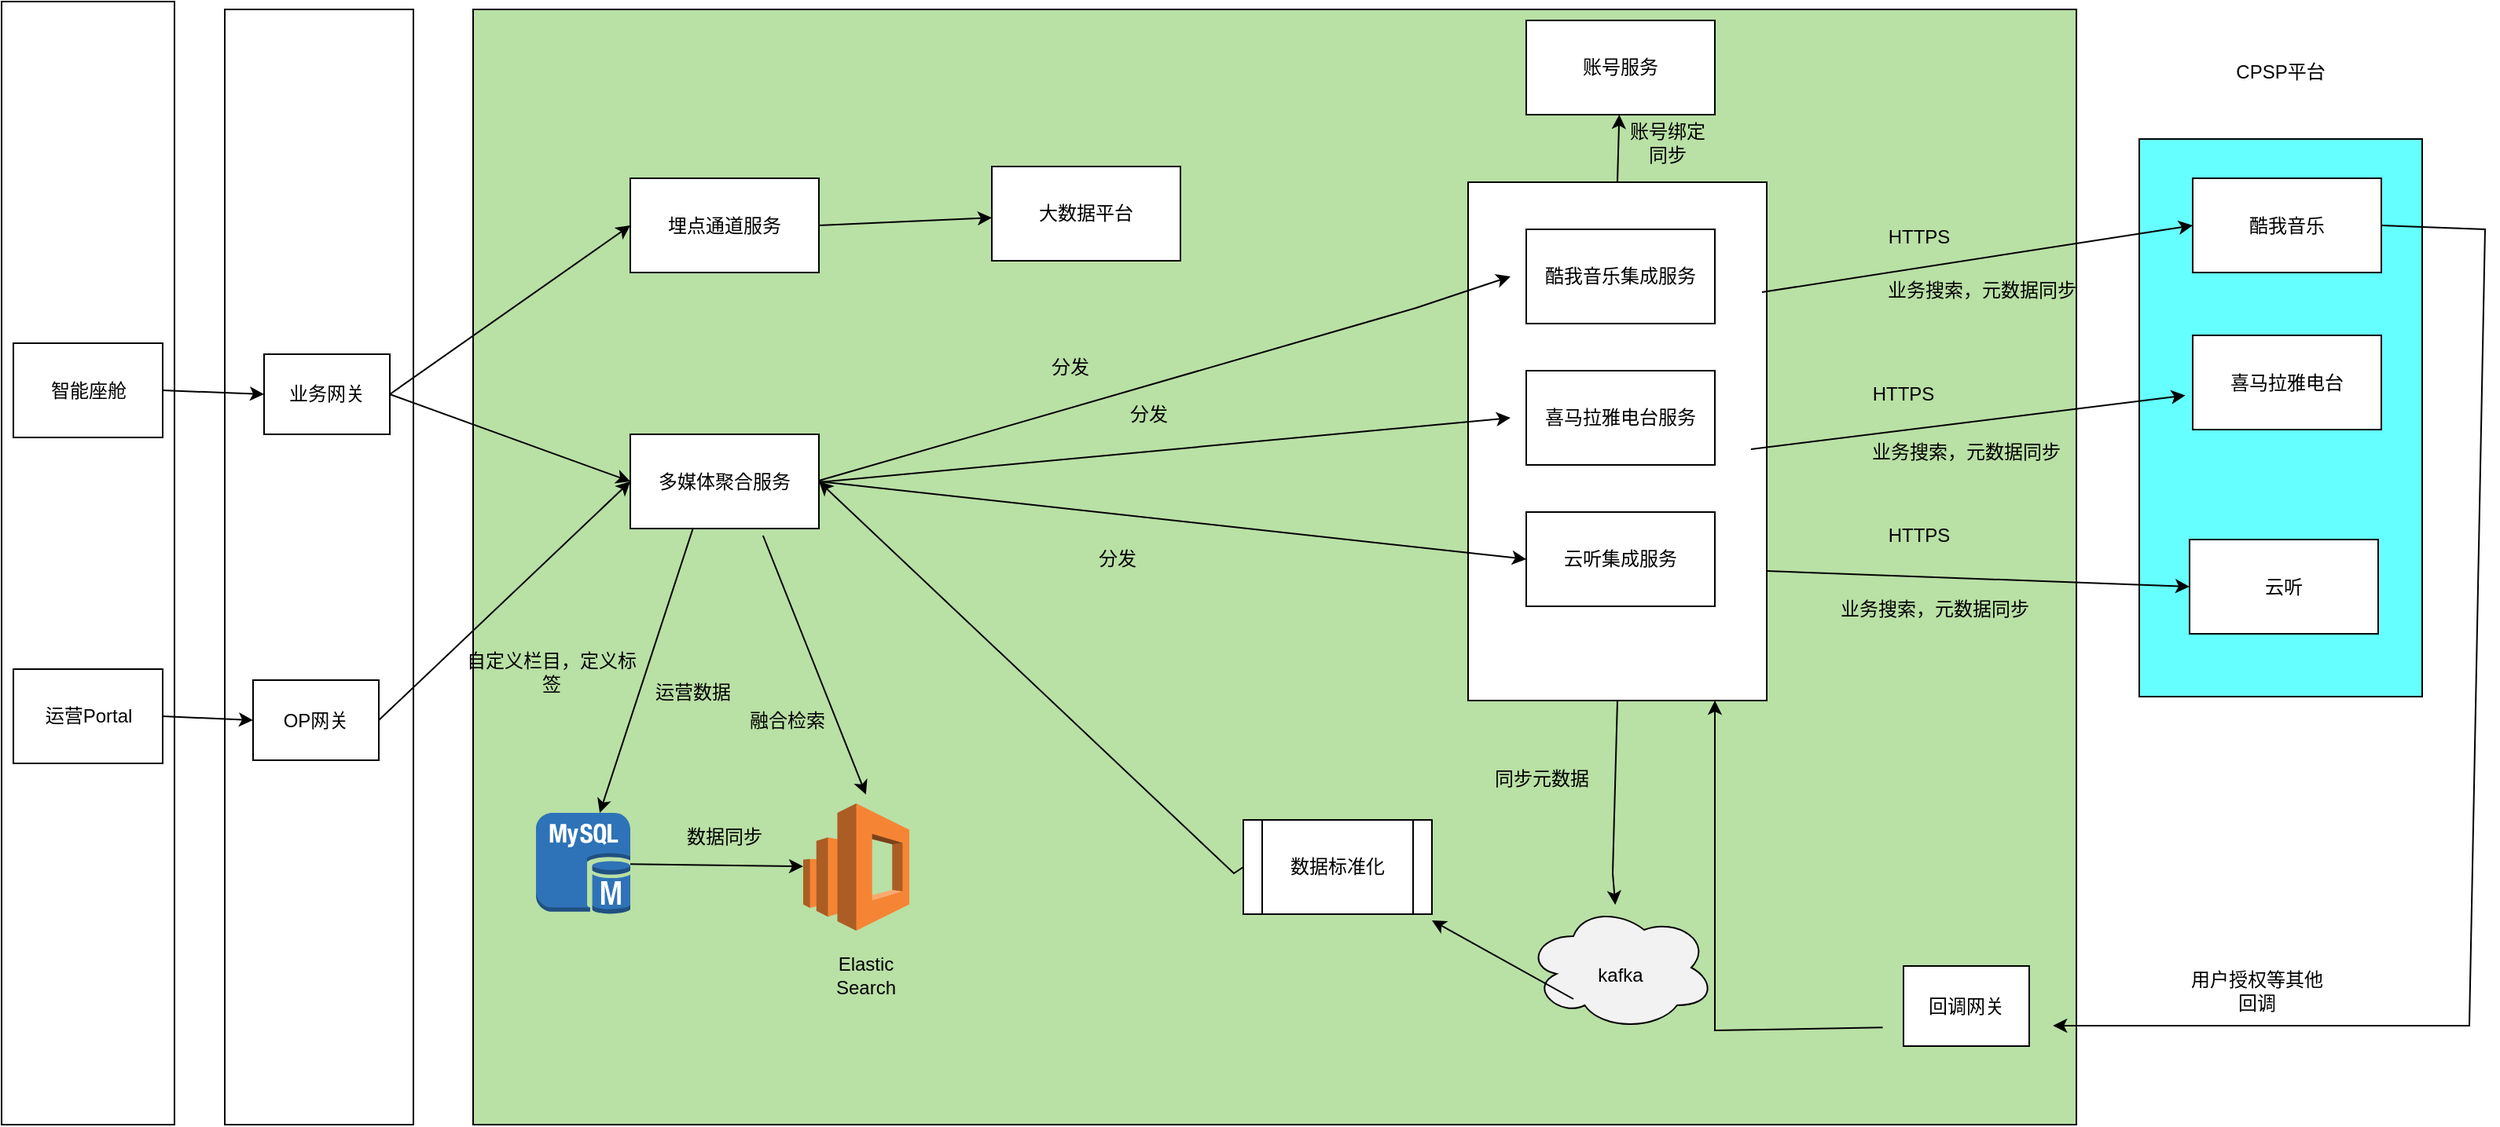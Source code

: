 <mxfile version="16.6.4" type="github"><diagram id="1-lpUVrziz9LWtipDUoS" name="Page-1"><mxGraphModel dx="2277" dy="607" grid="1" gridSize="10" guides="1" tooltips="1" connect="1" arrows="1" fold="1" page="1" pageScale="1" pageWidth="827" pageHeight="1169" math="0" shadow="0"><root><mxCell id="0"/><mxCell id="1" parent="0"/><mxCell id="MXucs27VVyxfBu9uyTxn-58" value="" style="rounded=0;whiteSpace=wrap;html=1;fillColor=#B9E0A5;" parent="1" vertex="1"><mxGeometry x="-360" y="190" width="1020" height="710" as="geometry"/></mxCell><mxCell id="MXucs27VVyxfBu9uyTxn-61" value="" style="ellipse;shape=cloud;whiteSpace=wrap;html=1;fillColor=#F2F2F2;" parent="1" vertex="1"><mxGeometry x="310" y="760" width="120" height="80" as="geometry"/></mxCell><mxCell id="MXucs27VVyxfBu9uyTxn-52" value="" style="rounded=0;whiteSpace=wrap;html=1;fillColor=#66FFFF;" parent="1" vertex="1"><mxGeometry x="700" y="272.5" width="180" height="355" as="geometry"/></mxCell><mxCell id="MXucs27VVyxfBu9uyTxn-27" value="" style="rounded=0;whiteSpace=wrap;html=1;" parent="1" vertex="1"><mxGeometry x="273" y="300" width="190" height="330" as="geometry"/></mxCell><mxCell id="MXucs27VVyxfBu9uyTxn-1" value="酷我音乐" style="rounded=0;whiteSpace=wrap;html=1;" parent="1" vertex="1"><mxGeometry x="734" y="297.5" width="120" height="60" as="geometry"/></mxCell><mxCell id="MXucs27VVyxfBu9uyTxn-2" value="喜马拉雅电台" style="rounded=0;whiteSpace=wrap;html=1;" parent="1" vertex="1"><mxGeometry x="734" y="397.5" width="120" height="60" as="geometry"/></mxCell><mxCell id="MXucs27VVyxfBu9uyTxn-3" value="云听" style="rounded=0;whiteSpace=wrap;html=1;" parent="1" vertex="1"><mxGeometry x="732" y="527.5" width="120" height="60" as="geometry"/></mxCell><mxCell id="MXucs27VVyxfBu9uyTxn-4" value="酷我音乐集成服务" style="rounded=0;whiteSpace=wrap;html=1;" parent="1" vertex="1"><mxGeometry x="310" y="330" width="120" height="60" as="geometry"/></mxCell><mxCell id="MXucs27VVyxfBu9uyTxn-5" value="喜马拉雅电台服务" style="rounded=0;whiteSpace=wrap;html=1;" parent="1" vertex="1"><mxGeometry x="310" y="420" width="120" height="60" as="geometry"/></mxCell><mxCell id="MXucs27VVyxfBu9uyTxn-6" value="云听集成服务" style="rounded=0;whiteSpace=wrap;html=1;" parent="1" vertex="1"><mxGeometry x="310" y="510" width="120" height="60" as="geometry"/></mxCell><mxCell id="MXucs27VVyxfBu9uyTxn-7" value="账号绑定同步" style="text;html=1;strokeColor=none;fillColor=none;align=center;verticalAlign=middle;whiteSpace=wrap;rounded=0;" parent="1" vertex="1"><mxGeometry x="370" y="260" width="60" height="30" as="geometry"/></mxCell><mxCell id="MXucs27VVyxfBu9uyTxn-8" value="多媒体聚合服务" style="rounded=0;whiteSpace=wrap;html=1;" parent="1" vertex="1"><mxGeometry x="-260" y="460.5" width="120" height="60" as="geometry"/></mxCell><mxCell id="MXucs27VVyxfBu9uyTxn-13" value="" style="endArrow=classic;html=1;rounded=0;" parent="1" edge="1"><mxGeometry width="50" height="50" relative="1" as="geometry"><mxPoint x="-140" y="490" as="sourcePoint"/><mxPoint x="300" y="360" as="targetPoint"/><Array as="points"><mxPoint x="240" y="380"/></Array></mxGeometry></mxCell><mxCell id="MXucs27VVyxfBu9uyTxn-14" value="" style="endArrow=classic;html=1;rounded=0;" parent="1" edge="1"><mxGeometry width="50" height="50" relative="1" as="geometry"><mxPoint x="-140" y="491" as="sourcePoint"/><mxPoint x="300" y="450" as="targetPoint"/></mxGeometry></mxCell><mxCell id="MXucs27VVyxfBu9uyTxn-21" value="自定义栏目，定义标签" style="text;html=1;strokeColor=none;fillColor=none;align=center;verticalAlign=middle;whiteSpace=wrap;rounded=0;" parent="1" vertex="1"><mxGeometry x="-370" y="607" width="120" height="10" as="geometry"/></mxCell><mxCell id="MXucs27VVyxfBu9uyTxn-22" value="数据标准化" style="shape=process;whiteSpace=wrap;html=1;backgroundOutline=1;" parent="1" vertex="1"><mxGeometry x="130" y="706" width="120" height="60" as="geometry"/></mxCell><mxCell id="MXucs27VVyxfBu9uyTxn-24" value="HTTPS" style="text;html=1;strokeColor=none;fillColor=none;align=center;verticalAlign=middle;whiteSpace=wrap;rounded=0;" parent="1" vertex="1"><mxGeometry x="530" y="320" width="60" height="30" as="geometry"/></mxCell><mxCell id="MXucs27VVyxfBu9uyTxn-25" value="HTTPS" style="text;html=1;strokeColor=none;fillColor=none;align=center;verticalAlign=middle;whiteSpace=wrap;rounded=0;" parent="1" vertex="1"><mxGeometry x="520" y="420" width="60" height="30" as="geometry"/></mxCell><mxCell id="MXucs27VVyxfBu9uyTxn-26" value="HTTPS" style="text;html=1;strokeColor=none;fillColor=none;align=center;verticalAlign=middle;whiteSpace=wrap;rounded=0;" parent="1" vertex="1"><mxGeometry x="530" y="510" width="60" height="30" as="geometry"/></mxCell><mxCell id="MXucs27VVyxfBu9uyTxn-32" value="" style="endArrow=classic;html=1;rounded=0;exitX=0.5;exitY=1;exitDx=0;exitDy=0;" parent="1" source="MXucs27VVyxfBu9uyTxn-27" target="MXucs27VVyxfBu9uyTxn-61" edge="1"><mxGeometry width="50" height="50" relative="1" as="geometry"><mxPoint x="370" y="810" as="sourcePoint"/><mxPoint x="420" y="760" as="targetPoint"/><Array as="points"><mxPoint x="365" y="740"/></Array></mxGeometry></mxCell><mxCell id="MXucs27VVyxfBu9uyTxn-33" value="kafka" style="text;html=1;strokeColor=none;fillColor=none;align=center;verticalAlign=middle;whiteSpace=wrap;rounded=0;" parent="1" vertex="1"><mxGeometry x="340" y="790" width="60" height="30" as="geometry"/></mxCell><mxCell id="MXucs27VVyxfBu9uyTxn-35" value="" style="endArrow=classic;html=1;rounded=0;entryX=0.245;entryY=0.704;entryDx=0;entryDy=0;entryPerimeter=0;" parent="1" target="MXucs27VVyxfBu9uyTxn-58" edge="1"><mxGeometry width="50" height="50" relative="1" as="geometry"><mxPoint x="-175.56" y="525" as="sourcePoint"/><mxPoint x="-300.004" y="630" as="targetPoint"/></mxGeometry></mxCell><mxCell id="MXucs27VVyxfBu9uyTxn-36" value="" style="endArrow=classic;html=1;rounded=0;" parent="1" source="VtvNqMEHdlJ7I6D5ilD2-7" target="VtvNqMEHdlJ7I6D5ilD2-12" edge="1"><mxGeometry width="50" height="50" relative="1" as="geometry"><mxPoint x="-243.72" y="661.8" as="sourcePoint"/><mxPoint x="-360" y="660" as="targetPoint"/></mxGeometry></mxCell><mxCell id="MXucs27VVyxfBu9uyTxn-37" value="数据同步" style="text;html=1;strokeColor=none;fillColor=none;align=center;verticalAlign=middle;whiteSpace=wrap;rounded=0;" parent="1" vertex="1"><mxGeometry x="-230" y="701.5" width="60" height="30" as="geometry"/></mxCell><mxCell id="MXucs27VVyxfBu9uyTxn-43" value="" style="endArrow=classic;html=1;rounded=0;entryX=0;entryY=0.5;entryDx=0;entryDy=0;" parent="1" target="MXucs27VVyxfBu9uyTxn-1" edge="1"><mxGeometry width="50" height="50" relative="1" as="geometry"><mxPoint x="460" y="370" as="sourcePoint"/><mxPoint x="510" y="320" as="targetPoint"/></mxGeometry></mxCell><mxCell id="MXucs27VVyxfBu9uyTxn-44" value="" style="endArrow=classic;html=1;rounded=0;entryX=-0.039;entryY=0.637;entryDx=0;entryDy=0;exitX=0.947;exitY=0.515;exitDx=0;exitDy=0;exitPerimeter=0;entryPerimeter=0;" parent="1" source="MXucs27VVyxfBu9uyTxn-27" target="MXucs27VVyxfBu9uyTxn-2" edge="1"><mxGeometry width="50" height="50" relative="1" as="geometry"><mxPoint x="470" y="380" as="sourcePoint"/><mxPoint x="680" y="340" as="targetPoint"/></mxGeometry></mxCell><mxCell id="MXucs27VVyxfBu9uyTxn-45" value="" style="endArrow=classic;html=1;rounded=0;entryX=0;entryY=0.5;entryDx=0;entryDy=0;exitX=1;exitY=0.75;exitDx=0;exitDy=0;" parent="1" source="MXucs27VVyxfBu9uyTxn-27" target="MXucs27VVyxfBu9uyTxn-3" edge="1"><mxGeometry width="50" height="50" relative="1" as="geometry"><mxPoint x="459.93" y="479.95" as="sourcePoint"/><mxPoint x="675.32" y="448.22" as="targetPoint"/></mxGeometry></mxCell><mxCell id="MXucs27VVyxfBu9uyTxn-46" value="" style="endArrow=classic;html=1;rounded=0;exitX=1;exitY=0.5;exitDx=0;exitDy=0;entryX=1.051;entryY=0.427;entryDx=0;entryDy=0;entryPerimeter=0;" parent="1" source="MXucs27VVyxfBu9uyTxn-1" edge="1"><mxGeometry width="50" height="50" relative="1" as="geometry"><mxPoint x="790" y="380" as="sourcePoint"/><mxPoint x="645.1" y="836.97" as="targetPoint"/><Array as="points"><mxPoint x="920" y="330"/><mxPoint x="910" y="837"/></Array></mxGeometry></mxCell><mxCell id="MXucs27VVyxfBu9uyTxn-47" value="账号服务" style="rounded=0;whiteSpace=wrap;html=1;" parent="1" vertex="1"><mxGeometry x="310" y="197" width="120" height="60" as="geometry"/></mxCell><mxCell id="MXucs27VVyxfBu9uyTxn-48" value="" style="endArrow=classic;html=1;rounded=0;exitX=0.5;exitY=0;exitDx=0;exitDy=0;" parent="1" source="MXucs27VVyxfBu9uyTxn-27" target="MXucs27VVyxfBu9uyTxn-47" edge="1"><mxGeometry width="50" height="50" relative="1" as="geometry"><mxPoint x="300" y="310" as="sourcePoint"/><mxPoint x="350" y="260" as="targetPoint"/></mxGeometry></mxCell><mxCell id="MXucs27VVyxfBu9uyTxn-49" value="" style="endArrow=classic;html=1;rounded=0;exitX=-0.032;exitY=0.438;exitDx=0;exitDy=0;exitPerimeter=0;" parent="1" edge="1"><mxGeometry width="50" height="50" relative="1" as="geometry"><mxPoint x="536.8" y="838.18" as="sourcePoint"/><mxPoint x="430" y="630" as="targetPoint"/><Array as="points"><mxPoint x="430" y="840"/></Array></mxGeometry></mxCell><mxCell id="MXucs27VVyxfBu9uyTxn-50" value="用户授权等其他回调" style="text;html=1;strokeColor=none;fillColor=none;align=center;verticalAlign=middle;whiteSpace=wrap;rounded=0;" parent="1" vertex="1"><mxGeometry x="730" y="800" width="90" height="30" as="geometry"/></mxCell><mxCell id="MXucs27VVyxfBu9uyTxn-53" value="CPSP平台" style="text;html=1;strokeColor=none;fillColor=none;align=center;verticalAlign=middle;whiteSpace=wrap;rounded=0;" parent="1" vertex="1"><mxGeometry x="760" y="215" width="60" height="30" as="geometry"/></mxCell><mxCell id="MXucs27VVyxfBu9uyTxn-55" value="融合检索" style="text;html=1;strokeColor=none;fillColor=none;align=center;verticalAlign=middle;whiteSpace=wrap;rounded=0;" parent="1" vertex="1"><mxGeometry x="-190" y="627.5" width="60" height="30" as="geometry"/></mxCell><mxCell id="MXucs27VVyxfBu9uyTxn-60" value="同步元数据" style="text;html=1;strokeColor=none;fillColor=none;align=center;verticalAlign=middle;whiteSpace=wrap;rounded=0;" parent="1" vertex="1"><mxGeometry x="270" y="670" width="100" height="20" as="geometry"/></mxCell><mxCell id="MXucs27VVyxfBu9uyTxn-65" value="" style="endArrow=classic;html=1;rounded=0;exitX=0;exitY=1;exitDx=0;exitDy=0;" parent="1" source="MXucs27VVyxfBu9uyTxn-33" edge="1"><mxGeometry width="50" height="50" relative="1" as="geometry"><mxPoint x="200" y="820" as="sourcePoint"/><mxPoint x="250" y="770" as="targetPoint"/></mxGeometry></mxCell><mxCell id="MXucs27VVyxfBu9uyTxn-66" value="业务搜索，元数据同步" style="text;html=1;strokeColor=none;fillColor=none;align=center;verticalAlign=middle;whiteSpace=wrap;rounded=0;" parent="1" vertex="1"><mxGeometry x="530" y="367" width="140" height="3" as="geometry"/></mxCell><mxCell id="MXucs27VVyxfBu9uyTxn-67" value="业务搜索，元数据同步" style="text;html=1;strokeColor=none;fillColor=none;align=center;verticalAlign=middle;whiteSpace=wrap;rounded=0;" parent="1" vertex="1"><mxGeometry x="520" y="470" width="140" height="3" as="geometry"/></mxCell><mxCell id="MXucs27VVyxfBu9uyTxn-68" value="业务搜索，元数据同步" style="text;html=1;strokeColor=none;fillColor=none;align=center;verticalAlign=middle;whiteSpace=wrap;rounded=0;" parent="1" vertex="1"><mxGeometry x="500" y="570" width="140" height="3" as="geometry"/></mxCell><mxCell id="MXucs27VVyxfBu9uyTxn-69" value="埋点通道服务" style="rounded=0;whiteSpace=wrap;html=1;fillColor=#FFFFFF;" parent="1" vertex="1"><mxGeometry x="-260" y="297.5" width="120" height="60" as="geometry"/></mxCell><mxCell id="MXucs27VVyxfBu9uyTxn-73" value="" style="endArrow=classic;html=1;rounded=0;entryX=1;entryY=0.5;entryDx=0;entryDy=0;exitX=0;exitY=0.5;exitDx=0;exitDy=0;" parent="1" source="MXucs27VVyxfBu9uyTxn-22" target="MXucs27VVyxfBu9uyTxn-8" edge="1"><mxGeometry width="50" height="50" relative="1" as="geometry"><mxPoint x="80" y="710" as="sourcePoint"/><mxPoint x="123.76" y="650.48" as="targetPoint"/><Array as="points"><mxPoint x="124" y="740"/></Array></mxGeometry></mxCell><mxCell id="MXucs27VVyxfBu9uyTxn-74" value="运营数据" style="text;html=1;strokeColor=none;fillColor=none;align=center;verticalAlign=middle;whiteSpace=wrap;rounded=0;" parent="1" vertex="1"><mxGeometry x="-250" y="610" width="60" height="30" as="geometry"/></mxCell><mxCell id="VtvNqMEHdlJ7I6D5ilD2-1" value="" style="rounded=0;whiteSpace=wrap;html=1;" vertex="1" parent="1"><mxGeometry x="-660" y="185" width="110" height="715" as="geometry"/></mxCell><mxCell id="VtvNqMEHdlJ7I6D5ilD2-2" value="智能座舱" style="rounded=0;whiteSpace=wrap;html=1;" vertex="1" parent="1"><mxGeometry x="-652.5" y="402.5" width="95" height="60" as="geometry"/></mxCell><mxCell id="VtvNqMEHdlJ7I6D5ilD2-3" value="运营Portal" style="rounded=0;whiteSpace=wrap;html=1;" vertex="1" parent="1"><mxGeometry x="-652.5" y="610" width="95" height="60" as="geometry"/></mxCell><mxCell id="VtvNqMEHdlJ7I6D5ilD2-4" value="" style="rounded=0;whiteSpace=wrap;html=1;" vertex="1" parent="1"><mxGeometry x="-518" y="190" width="120" height="710" as="geometry"/></mxCell><mxCell id="VtvNqMEHdlJ7I6D5ilD2-5" value="OP网关" style="rounded=0;whiteSpace=wrap;html=1;" vertex="1" parent="1"><mxGeometry x="-500" y="617" width="80" height="51" as="geometry"/></mxCell><mxCell id="VtvNqMEHdlJ7I6D5ilD2-7" value="" style="outlineConnect=0;dashed=0;verticalLabelPosition=bottom;verticalAlign=top;align=center;html=1;shape=mxgraph.aws3.mysql_db_instance;fillColor=#2E73B8;gradientColor=none;" vertex="1" parent="1"><mxGeometry x="-320" y="701.5" width="60" height="64.5" as="geometry"/></mxCell><mxCell id="VtvNqMEHdlJ7I6D5ilD2-8" value="业务网关" style="rounded=0;whiteSpace=wrap;html=1;" vertex="1" parent="1"><mxGeometry x="-493" y="409.5" width="80" height="51" as="geometry"/></mxCell><mxCell id="VtvNqMEHdlJ7I6D5ilD2-9" value="" style="endArrow=classic;html=1;rounded=0;entryX=0;entryY=0.5;entryDx=0;entryDy=0;exitX=1;exitY=0.5;exitDx=0;exitDy=0;" edge="1" parent="1" source="VtvNqMEHdlJ7I6D5ilD2-2" target="VtvNqMEHdlJ7I6D5ilD2-8"><mxGeometry width="50" height="50" relative="1" as="geometry"><mxPoint x="-560" y="480" as="sourcePoint"/><mxPoint x="-510" y="430" as="targetPoint"/></mxGeometry></mxCell><mxCell id="VtvNqMEHdlJ7I6D5ilD2-10" value="回调网关" style="rounded=0;whiteSpace=wrap;html=1;" vertex="1" parent="1"><mxGeometry x="550" y="799" width="80" height="51" as="geometry"/></mxCell><mxCell id="VtvNqMEHdlJ7I6D5ilD2-11" value="" style="endArrow=classic;html=1;rounded=0;exitX=1;exitY=0.5;exitDx=0;exitDy=0;entryX=0;entryY=0.5;entryDx=0;entryDy=0;" edge="1" parent="1" source="VtvNqMEHdlJ7I6D5ilD2-3" target="VtvNqMEHdlJ7I6D5ilD2-5"><mxGeometry width="50" height="50" relative="1" as="geometry"><mxPoint x="-550" y="680" as="sourcePoint"/><mxPoint x="-500" y="630" as="targetPoint"/></mxGeometry></mxCell><mxCell id="VtvNqMEHdlJ7I6D5ilD2-12" value="" style="outlineConnect=0;dashed=0;verticalLabelPosition=bottom;verticalAlign=top;align=center;html=1;shape=mxgraph.aws3.elasticsearch_service;fillColor=#F58534;gradientColor=none;" vertex="1" parent="1"><mxGeometry x="-150" y="695.5" width="67.5" height="81" as="geometry"/></mxCell><mxCell id="VtvNqMEHdlJ7I6D5ilD2-13" value="Elastic Search" style="text;html=1;strokeColor=none;fillColor=none;align=center;verticalAlign=middle;whiteSpace=wrap;rounded=0;" vertex="1" parent="1"><mxGeometry x="-140" y="790" width="60" height="30" as="geometry"/></mxCell><mxCell id="VtvNqMEHdlJ7I6D5ilD2-14" value="" style="endArrow=classic;html=1;rounded=0;" edge="1" parent="1" target="VtvNqMEHdlJ7I6D5ilD2-7"><mxGeometry width="50" height="50" relative="1" as="geometry"><mxPoint x="-220" y="520" as="sourcePoint"/><mxPoint x="-220" y="530" as="targetPoint"/></mxGeometry></mxCell><mxCell id="VtvNqMEHdlJ7I6D5ilD2-15" value="" style="endArrow=classic;html=1;rounded=0;exitX=1;exitY=0.5;exitDx=0;exitDy=0;entryX=0;entryY=0.5;entryDx=0;entryDy=0;" edge="1" parent="1" source="VtvNqMEHdlJ7I6D5ilD2-5" target="MXucs27VVyxfBu9uyTxn-8"><mxGeometry width="50" height="50" relative="1" as="geometry"><mxPoint x="-400" y="660" as="sourcePoint"/><mxPoint x="-350" y="610" as="targetPoint"/></mxGeometry></mxCell><mxCell id="VtvNqMEHdlJ7I6D5ilD2-18" value="" style="endArrow=classic;html=1;rounded=0;exitX=1;exitY=0.5;exitDx=0;exitDy=0;entryX=0;entryY=0.5;entryDx=0;entryDy=0;" edge="1" parent="1" source="MXucs27VVyxfBu9uyTxn-8" target="MXucs27VVyxfBu9uyTxn-6"><mxGeometry width="50" height="50" relative="1" as="geometry"><mxPoint x="-70" y="560" as="sourcePoint"/><mxPoint x="-20" y="510" as="targetPoint"/></mxGeometry></mxCell><mxCell id="VtvNqMEHdlJ7I6D5ilD2-22" value="" style="endArrow=classic;html=1;rounded=0;entryX=0;entryY=0.5;entryDx=0;entryDy=0;exitX=1;exitY=0.5;exitDx=0;exitDy=0;" edge="1" parent="1" source="VtvNqMEHdlJ7I6D5ilD2-8" target="MXucs27VVyxfBu9uyTxn-69"><mxGeometry width="50" height="50" relative="1" as="geometry"><mxPoint x="-410" y="470" as="sourcePoint"/><mxPoint x="-360" y="420" as="targetPoint"/></mxGeometry></mxCell><mxCell id="VtvNqMEHdlJ7I6D5ilD2-23" value="大数据平台" style="rounded=0;whiteSpace=wrap;html=1;" vertex="1" parent="1"><mxGeometry x="-30" y="290" width="120" height="60" as="geometry"/></mxCell><mxCell id="VtvNqMEHdlJ7I6D5ilD2-24" value="" style="endArrow=classic;html=1;rounded=0;exitX=1;exitY=0.5;exitDx=0;exitDy=0;" edge="1" parent="1" source="MXucs27VVyxfBu9uyTxn-69" target="VtvNqMEHdlJ7I6D5ilD2-23"><mxGeometry width="50" height="50" relative="1" as="geometry"><mxPoint x="-140" y="370" as="sourcePoint"/><mxPoint x="-90" y="320" as="targetPoint"/></mxGeometry></mxCell><mxCell id="VtvNqMEHdlJ7I6D5ilD2-25" value="" style="endArrow=classic;html=1;rounded=0;entryX=0;entryY=0.5;entryDx=0;entryDy=0;exitX=1;exitY=0.5;exitDx=0;exitDy=0;" edge="1" parent="1" source="VtvNqMEHdlJ7I6D5ilD2-8" target="MXucs27VVyxfBu9uyTxn-8"><mxGeometry width="50" height="50" relative="1" as="geometry"><mxPoint x="-403" y="445" as="sourcePoint"/><mxPoint x="-250" y="337.5" as="targetPoint"/></mxGeometry></mxCell><mxCell id="VtvNqMEHdlJ7I6D5ilD2-26" value="分发" style="text;html=1;strokeColor=none;fillColor=none;align=center;verticalAlign=middle;whiteSpace=wrap;rounded=0;" vertex="1" parent="1"><mxGeometry x="-10" y="403" width="60" height="30" as="geometry"/></mxCell><mxCell id="VtvNqMEHdlJ7I6D5ilD2-27" value="分发" style="text;html=1;strokeColor=none;fillColor=none;align=center;verticalAlign=middle;whiteSpace=wrap;rounded=0;" vertex="1" parent="1"><mxGeometry x="40" y="433" width="60" height="30" as="geometry"/></mxCell><mxCell id="VtvNqMEHdlJ7I6D5ilD2-28" value="分发" style="text;html=1;strokeColor=none;fillColor=none;align=center;verticalAlign=middle;whiteSpace=wrap;rounded=0;" vertex="1" parent="1"><mxGeometry x="20" y="525" width="60" height="30" as="geometry"/></mxCell></root></mxGraphModel></diagram></mxfile>